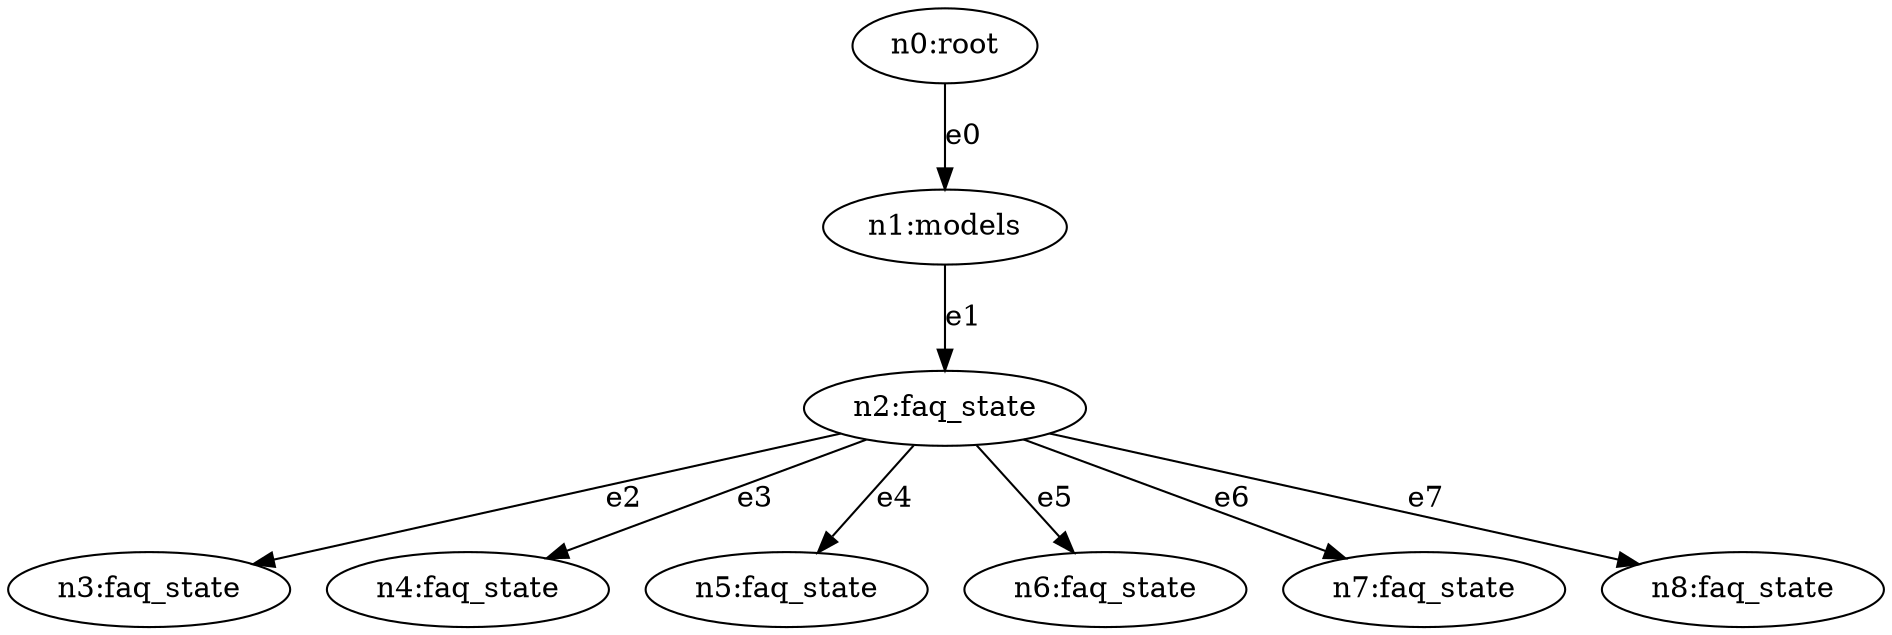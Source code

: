 strict digraph root {
    "n0" [ label="n0:root"  ]
    "n1" [ label="n1:models"  ]
    "n2" [ label="n2:faq_state"  ]
    "n3" [ label="n3:faq_state"  ]
    "n4" [ label="n4:faq_state"  ]
    "n5" [ label="n5:faq_state"  ]
    "n6" [ label="n6:faq_state"  ]
    "n7" [ label="n7:faq_state"  ]
    "n8" [ label="n8:faq_state"  ]
    "n0" -> "n1" [ label="e0" ]
    "n1" -> "n2" [ label="e1" ]
    "n2" -> "n3" [ label="e2" ]
    "n2" -> "n4" [ label="e3" ]
    "n2" -> "n5" [ label="e4" ]
    "n2" -> "n6" [ label="e5" ]
    "n2" -> "n7" [ label="e6" ]
    "n2" -> "n8" [ label="e7" ]
}